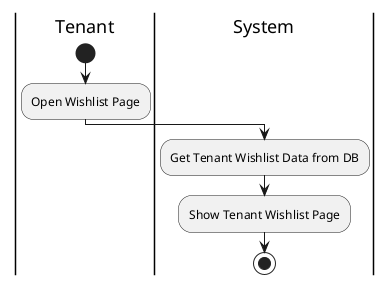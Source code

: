 @startuml

|Tenant|
start
    :Open Wishlist Page;

|System|
    :Get Tenant Wishlist Data from DB;
    :Show Tenant Wishlist Page;
stop

@enduml